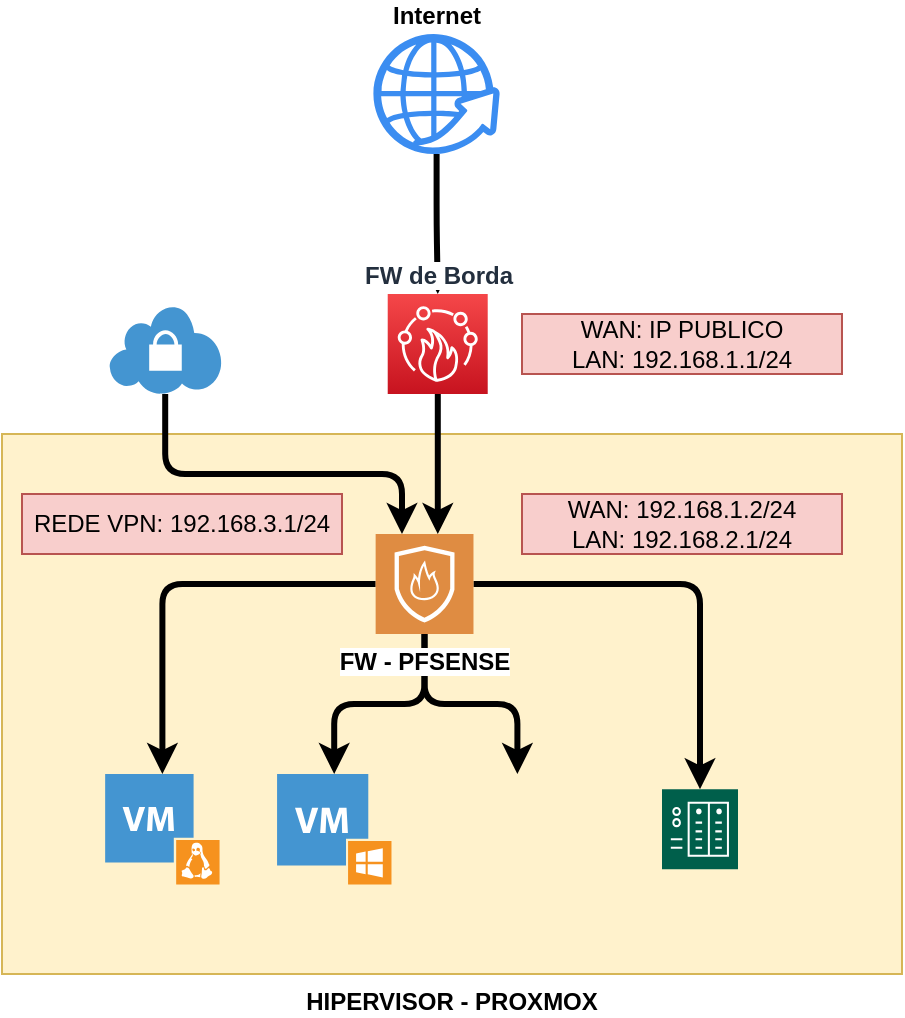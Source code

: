 <mxfile version="14.1.8" type="github">
  <diagram name="Page-1" id="e3a06f82-3646-2815-327d-82caf3d4e204">
    <mxGraphModel dx="678" dy="385" grid="1" gridSize="10" guides="1" tooltips="1" connect="1" arrows="1" fold="1" page="1" pageScale="1.5" pageWidth="1169" pageHeight="826" background="none" math="0" shadow="0">
      <root>
        <mxCell id="0" style=";html=1;" />
        <mxCell id="1" style=";html=1;" parent="0" />
        <mxCell id="iXxBgydy_SKzQ6zbJFF8-17" value="&lt;b&gt;HIPERVISOR - PROXMOX&lt;/b&gt;" style="rounded=0;whiteSpace=wrap;html=1;fillColor=#fff2cc;strokeColor=#d6b656;labelPosition=center;verticalLabelPosition=bottom;align=center;verticalAlign=top;" vertex="1" parent="1">
          <mxGeometry x="640" y="290" width="450" height="270" as="geometry" />
        </mxCell>
        <mxCell id="iXxBgydy_SKzQ6zbJFF8-29" value="" style="edgeStyle=orthogonalEdgeStyle;rounded=1;orthogonalLoop=1;jettySize=auto;html=1;strokeWidth=3;" edge="1" parent="1" source="iXxBgydy_SKzQ6zbJFF8-1" target="iXxBgydy_SKzQ6zbJFF8-5">
          <mxGeometry relative="1" as="geometry" />
        </mxCell>
        <mxCell id="iXxBgydy_SKzQ6zbJFF8-1" value="Internet" style="html=1;aspect=fixed;strokeColor=none;shadow=0;align=center;verticalAlign=bottom;fillColor=#3B8DF1;shape=mxgraph.gcp2.globe_world;labelPosition=center;verticalLabelPosition=top;fontStyle=1" vertex="1" parent="1">
          <mxGeometry x="825.7" y="90" width="63.16" height="60" as="geometry" />
        </mxCell>
        <mxCell id="iXxBgydy_SKzQ6zbJFF8-26" style="edgeStyle=orthogonalEdgeStyle;rounded=1;orthogonalLoop=1;jettySize=auto;html=1;strokeWidth=3;" edge="1" parent="1" source="iXxBgydy_SKzQ6zbJFF8-5" target="iXxBgydy_SKzQ6zbJFF8-13">
          <mxGeometry relative="1" as="geometry">
            <Array as="points">
              <mxPoint x="858" y="320" />
              <mxPoint x="858" y="320" />
            </Array>
          </mxGeometry>
        </mxCell>
        <mxCell id="iXxBgydy_SKzQ6zbJFF8-5" value="FW de Borda" style="outlineConnect=0;fontColor=#232F3E;gradientColor=#F54749;gradientDirection=north;fillColor=#C7131F;strokeColor=#ffffff;dashed=0;verticalLabelPosition=top;verticalAlign=bottom;align=center;html=1;fontSize=12;fontStyle=1;aspect=fixed;shape=mxgraph.aws4.resourceIcon;resIcon=mxgraph.aws4.firewall_manager;labelPosition=center;labelBackgroundColor=#ffffff;" vertex="1" parent="1">
          <mxGeometry x="832.86" y="220" width="50" height="50" as="geometry" />
        </mxCell>
        <mxCell id="iXxBgydy_SKzQ6zbJFF8-11" value="" style="shadow=0;dashed=0;html=1;strokeColor=none;fillColor=#4495D1;labelPosition=center;verticalLabelPosition=bottom;verticalAlign=top;align=center;outlineConnect=0;shape=mxgraph.veeam.vm_linux;" vertex="1" parent="1">
          <mxGeometry x="691.58" y="460" width="57.2" height="55.2" as="geometry" />
        </mxCell>
        <mxCell id="iXxBgydy_SKzQ6zbJFF8-12" value="" style="shadow=0;dashed=0;html=1;strokeColor=none;fillColor=#4495D1;labelPosition=center;verticalLabelPosition=bottom;verticalAlign=top;align=center;outlineConnect=0;shape=mxgraph.veeam.vm_windows;" vertex="1" parent="1">
          <mxGeometry x="777.54" y="460" width="57.2" height="55.2" as="geometry" />
        </mxCell>
        <mxCell id="iXxBgydy_SKzQ6zbJFF8-20" style="edgeStyle=orthogonalEdgeStyle;rounded=1;orthogonalLoop=1;jettySize=auto;html=1;strokeWidth=3;" edge="1" parent="1" source="iXxBgydy_SKzQ6zbJFF8-13" target="iXxBgydy_SKzQ6zbJFF8-11">
          <mxGeometry relative="1" as="geometry" />
        </mxCell>
        <mxCell id="iXxBgydy_SKzQ6zbJFF8-21" style="edgeStyle=orthogonalEdgeStyle;rounded=1;orthogonalLoop=1;jettySize=auto;html=1;strokeWidth=3;" edge="1" parent="1" source="iXxBgydy_SKzQ6zbJFF8-13" target="iXxBgydy_SKzQ6zbJFF8-15">
          <mxGeometry relative="1" as="geometry" />
        </mxCell>
        <mxCell id="iXxBgydy_SKzQ6zbJFF8-22" style="edgeStyle=orthogonalEdgeStyle;rounded=1;orthogonalLoop=1;jettySize=auto;html=1;strokeWidth=3;" edge="1" parent="1" source="iXxBgydy_SKzQ6zbJFF8-13" target="iXxBgydy_SKzQ6zbJFF8-12">
          <mxGeometry relative="1" as="geometry" />
        </mxCell>
        <mxCell id="iXxBgydy_SKzQ6zbJFF8-23" style="edgeStyle=orthogonalEdgeStyle;rounded=1;orthogonalLoop=1;jettySize=auto;html=1;strokeWidth=3;" edge="1" parent="1" source="iXxBgydy_SKzQ6zbJFF8-13" target="iXxBgydy_SKzQ6zbJFF8-14">
          <mxGeometry relative="1" as="geometry" />
        </mxCell>
        <mxCell id="iXxBgydy_SKzQ6zbJFF8-13" value="FW - PFSENSE" style="pointerEvents=1;shadow=0;dashed=0;html=1;strokeColor=none;fillColor=#DF8C42;labelPosition=center;verticalLabelPosition=bottom;verticalAlign=top;align=center;outlineConnect=0;shape=mxgraph.veeam2.firewall;fontStyle=1;labelBackgroundColor=#ffffff;" vertex="1" parent="1">
          <mxGeometry x="826.82" y="340" width="48.92" height="50" as="geometry" />
        </mxCell>
        <mxCell id="iXxBgydy_SKzQ6zbJFF8-14" value="" style="shape=image;html=1;verticalAlign=top;verticalLabelPosition=bottom;labelBackgroundColor=#ffffff;imageAspect=0;aspect=fixed;image=https://cdn3.iconfinder.com/data/icons/social-media-2169/24/social_media_social_media_logo_docker-128.png" vertex="1" parent="1">
          <mxGeometry x="872.74" y="460" width="50" height="50" as="geometry" />
        </mxCell>
        <mxCell id="iXxBgydy_SKzQ6zbJFF8-15" value="" style="pointerEvents=1;shadow=0;dashed=0;html=1;strokeColor=none;fillColor=#005F4B;labelPosition=center;verticalLabelPosition=bottom;verticalAlign=top;align=center;outlineConnect=0;shape=mxgraph.veeam2.nas;" vertex="1" parent="1">
          <mxGeometry x="970" y="467.6" width="38" height="40" as="geometry" />
        </mxCell>
        <mxCell id="iXxBgydy_SKzQ6zbJFF8-27" value="WAN: 192.168.1.2/24&lt;br&gt;LAN: 192.168.2.1/24" style="text;html=1;strokeColor=#b85450;fillColor=#f8cecc;align=center;verticalAlign=middle;whiteSpace=wrap;rounded=0;" vertex="1" parent="1">
          <mxGeometry x="900" y="320" width="160" height="30" as="geometry" />
        </mxCell>
        <mxCell id="iXxBgydy_SKzQ6zbJFF8-28" value="WAN: IP PUBLICO&lt;br&gt;LAN: 192.168.1.1/24" style="text;html=1;strokeColor=#b85450;fillColor=#f8cecc;align=center;verticalAlign=middle;whiteSpace=wrap;rounded=0;" vertex="1" parent="1">
          <mxGeometry x="900" y="230" width="160" height="30" as="geometry" />
        </mxCell>
        <mxCell id="iXxBgydy_SKzQ6zbJFF8-33" style="edgeStyle=orthogonalEdgeStyle;rounded=1;orthogonalLoop=1;jettySize=auto;html=1;strokeWidth=3;" edge="1" parent="1" source="iXxBgydy_SKzQ6zbJFF8-32" target="iXxBgydy_SKzQ6zbJFF8-13">
          <mxGeometry relative="1" as="geometry">
            <Array as="points">
              <mxPoint x="722" y="310" />
              <mxPoint x="840" y="310" />
            </Array>
          </mxGeometry>
        </mxCell>
        <mxCell id="iXxBgydy_SKzQ6zbJFF8-32" value="" style="shadow=0;dashed=0;html=1;strokeColor=none;fillColor=#4495D1;labelPosition=center;verticalLabelPosition=bottom;verticalAlign=top;align=center;outlineConnect=0;shape=mxgraph.veeam.vpn;labelBackgroundColor=#ffffff;" vertex="1" parent="1">
          <mxGeometry x="693.18" y="226" width="56.82" height="44" as="geometry" />
        </mxCell>
        <mxCell id="iXxBgydy_SKzQ6zbJFF8-34" value="REDE VPN: 192.168.3.1/24" style="text;html=1;strokeColor=#b85450;fillColor=#f8cecc;align=center;verticalAlign=middle;whiteSpace=wrap;rounded=0;" vertex="1" parent="1">
          <mxGeometry x="650" y="320" width="160" height="30" as="geometry" />
        </mxCell>
      </root>
    </mxGraphModel>
  </diagram>
</mxfile>
